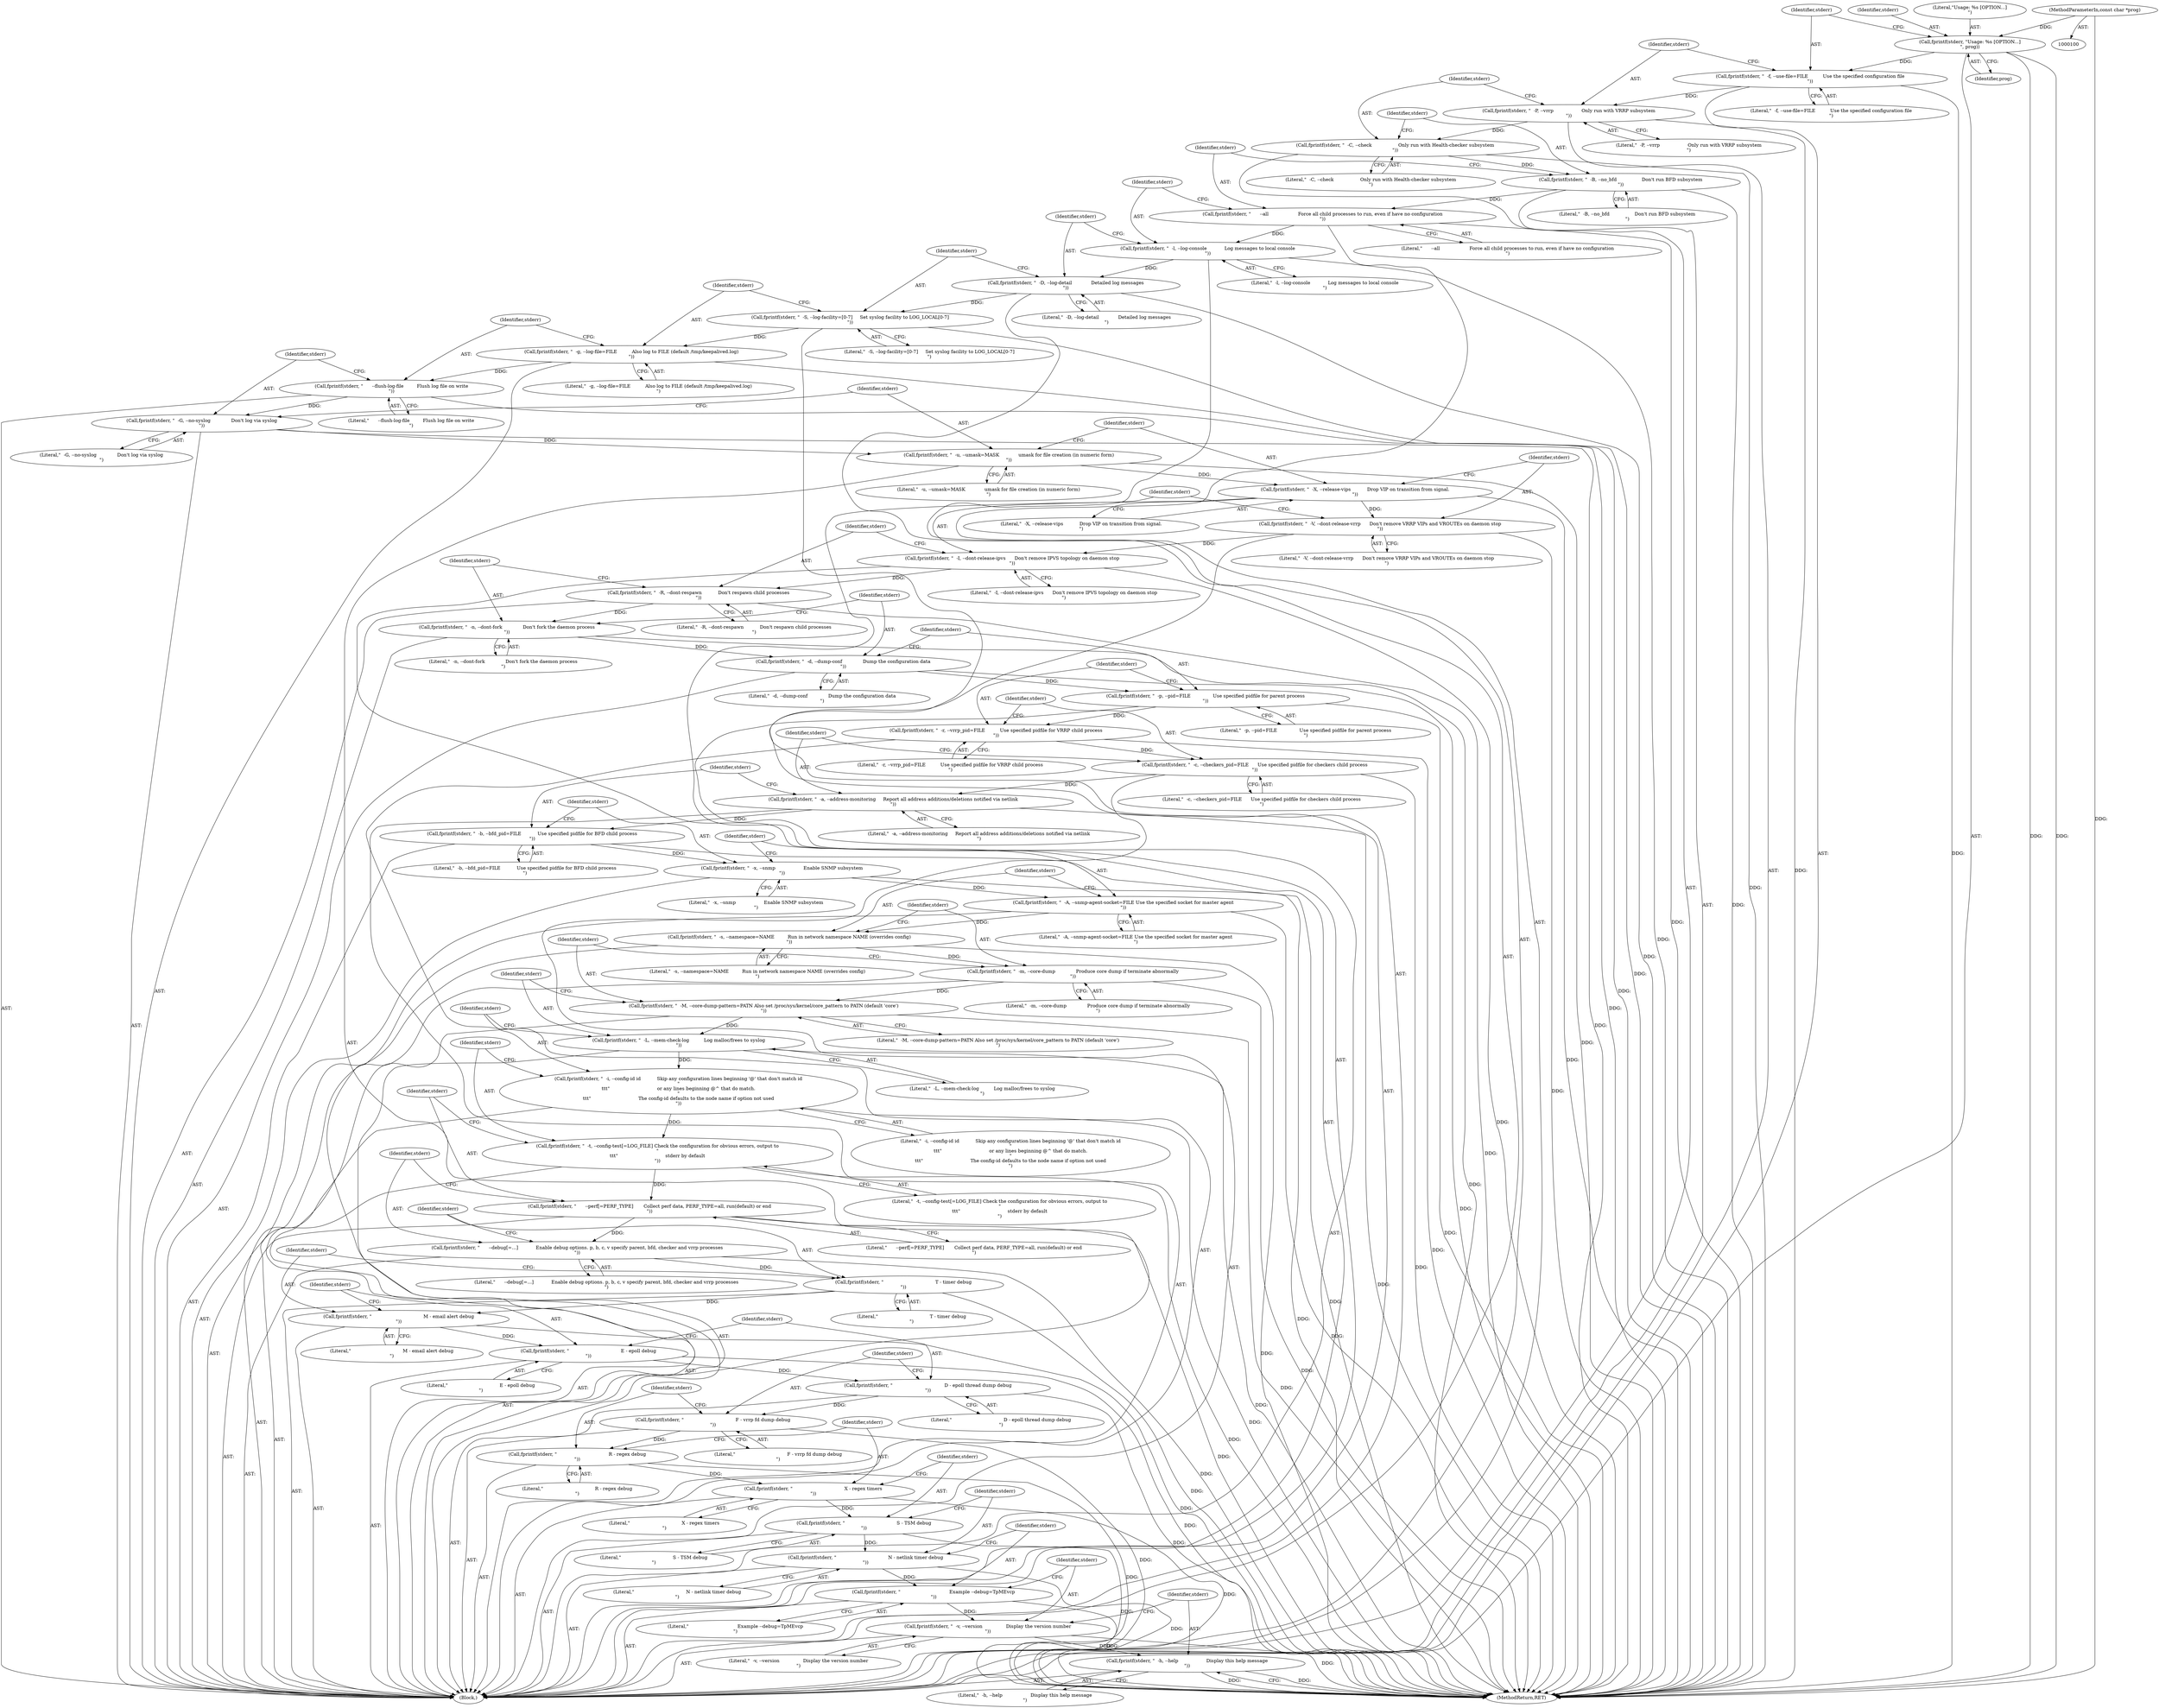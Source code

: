 digraph "0_keepalived_c6247a9ef2c7b33244ab1d3aa5d629ec49f0a067_3@API" {
"1000233" [label="(Call,fprintf(stderr, \"                                 Example --debug=TpMEvcp\n\"))"];
"1000230" [label="(Call,fprintf(stderr, \"                                   N - netlink timer debug\n\"))"];
"1000227" [label="(Call,fprintf(stderr, \"                                   S - TSM debug\n\"))"];
"1000224" [label="(Call,fprintf(stderr, \"                                   X - regex timers\n\"))"];
"1000221" [label="(Call,fprintf(stderr, \"                                   R - regex debug\n\"))"];
"1000218" [label="(Call,fprintf(stderr, \"                                   F - vrrp fd dump debug\n\"))"];
"1000215" [label="(Call,fprintf(stderr, \"                                   D - epoll thread dump debug\n\"))"];
"1000212" [label="(Call,fprintf(stderr, \"                                   E - epoll debug\n\"))"];
"1000209" [label="(Call,fprintf(stderr, \"                                   M - email alert debug\n\"))"];
"1000206" [label="(Call,fprintf(stderr, \"                                   T - timer debug\n\"))"];
"1000203" [label="(Call,fprintf(stderr, \"      --debug[=...]            Enable debug options. p, b, c, v specify parent, bfd, checker and vrrp processes\n\"))"];
"1000200" [label="(Call,fprintf(stderr, \"      --perf[=PERF_TYPE]       Collect perf data, PERF_TYPE=all, run(default) or end\n\"))"];
"1000197" [label="(Call,fprintf(stderr, \"  -t, --config-test[=LOG_FILE] Check the configuration for obvious errors, output to\n\"\n\t\t\t\"                                stderr by default\n\"))"];
"1000194" [label="(Call,fprintf(stderr, \"  -i, --config-id id           Skip any configuration lines beginning '@' that don't match id\n\"\n\t\t\t\"                                or any lines beginning @^ that do match.\n\"\n\t\t\t\"                                The config-id defaults to the node name if option not used\n\"))"];
"1000191" [label="(Call,fprintf(stderr, \"  -L, --mem-check-log          Log malloc/frees to syslog\n\"))"];
"1000188" [label="(Call,fprintf(stderr, \"  -M, --core-dump-pattern=PATN Also set /proc/sys/kernel/core_pattern to PATN (default 'core')\n\"))"];
"1000185" [label="(Call,fprintf(stderr, \"  -m, --core-dump              Produce core dump if terminate abnormally\n\"))"];
"1000182" [label="(Call,fprintf(stderr, \"  -s, --namespace=NAME         Run in network namespace NAME (overrides config)\n\"))"];
"1000179" [label="(Call,fprintf(stderr, \"  -A, --snmp-agent-socket=FILE Use the specified socket for master agent\n\"))"];
"1000176" [label="(Call,fprintf(stderr, \"  -x, --snmp                   Enable SNMP subsystem\n\"))"];
"1000173" [label="(Call,fprintf(stderr, \"  -b, --bfd_pid=FILE           Use specified pidfile for BFD child process\n\"))"];
"1000170" [label="(Call,fprintf(stderr, \"  -a, --address-monitoring     Report all address additions/deletions notified via netlink\n\"))"];
"1000167" [label="(Call,fprintf(stderr, \"  -c, --checkers_pid=FILE      Use specified pidfile for checkers child process\n\"))"];
"1000164" [label="(Call,fprintf(stderr, \"  -r, --vrrp_pid=FILE          Use specified pidfile for VRRP child process\n\"))"];
"1000161" [label="(Call,fprintf(stderr, \"  -p, --pid=FILE               Use specified pidfile for parent process\n\"))"];
"1000158" [label="(Call,fprintf(stderr, \"  -d, --dump-conf              Dump the configuration data\n\"))"];
"1000155" [label="(Call,fprintf(stderr, \"  -n, --dont-fork              Don't fork the daemon process\n\"))"];
"1000152" [label="(Call,fprintf(stderr, \"  -R, --dont-respawn           Don't respawn child processes\n\"))"];
"1000149" [label="(Call,fprintf(stderr, \"  -I, --dont-release-ipvs      Don't remove IPVS topology on daemon stop\n\"))"];
"1000146" [label="(Call,fprintf(stderr, \"  -V, --dont-release-vrrp      Don't remove VRRP VIPs and VROUTEs on daemon stop\n\"))"];
"1000143" [label="(Call,fprintf(stderr, \"  -X, --release-vips           Drop VIP on transition from signal.\n\"))"];
"1000140" [label="(Call,fprintf(stderr, \"  -u, --umask=MASK             umask for file creation (in numeric form)\n\"))"];
"1000137" [label="(Call,fprintf(stderr, \"  -G, --no-syslog              Don't log via syslog\n\"))"];
"1000134" [label="(Call,fprintf(stderr, \"      --flush-log-file         Flush log file on write\n\"))"];
"1000131" [label="(Call,fprintf(stderr, \"  -g, --log-file=FILE          Also log to FILE (default /tmp/keepalived.log)\n\"))"];
"1000128" [label="(Call,fprintf(stderr, \"  -S, --log-facility=[0-7]     Set syslog facility to LOG_LOCAL[0-7]\n\"))"];
"1000125" [label="(Call,fprintf(stderr, \"  -D, --log-detail             Detailed log messages\n\"))"];
"1000122" [label="(Call,fprintf(stderr, \"  -l, --log-console            Log messages to local console\n\"))"];
"1000119" [label="(Call,fprintf(stderr, \"      --all                    Force all child processes to run, even if have no configuration\n\"))"];
"1000116" [label="(Call,fprintf(stderr, \"  -B, --no_bfd                 Don't run BFD subsystem\n\"))"];
"1000113" [label="(Call,fprintf(stderr, \"  -C, --check                  Only run with Health-checker subsystem\n\"))"];
"1000110" [label="(Call,fprintf(stderr, \"  -P, --vrrp                   Only run with VRRP subsystem\n\"))"];
"1000107" [label="(Call,fprintf(stderr, \"  -f, --use-file=FILE          Use the specified configuration file\n\"))"];
"1000103" [label="(Call,fprintf(stderr, \"Usage: %s [OPTION...]\n\", prog))"];
"1000101" [label="(MethodParameterIn,const char *prog)"];
"1000236" [label="(Call,fprintf(stderr, \"  -v, --version                Display the version number\n\"))"];
"1000239" [label="(Call,fprintf(stderr, \"  -h, --help                   Display this help message\n\"))"];
"1000122" [label="(Call,fprintf(stderr, \"  -l, --log-console            Log messages to local console\n\"))"];
"1000124" [label="(Literal,\"  -l, --log-console            Log messages to local console\n\")"];
"1000109" [label="(Literal,\"  -f, --use-file=FILE          Use the specified configuration file\n\")"];
"1000131" [label="(Call,fprintf(stderr, \"  -g, --log-file=FILE          Also log to FILE (default /tmp/keepalived.log)\n\"))"];
"1000174" [label="(Identifier,stderr)"];
"1000155" [label="(Call,fprintf(stderr, \"  -n, --dont-fork              Don't fork the daemon process\n\"))"];
"1000209" [label="(Call,fprintf(stderr, \"                                   M - email alert debug\n\"))"];
"1000216" [label="(Identifier,stderr)"];
"1000235" [label="(Literal,\"                                 Example --debug=TpMEvcp\n\")"];
"1000234" [label="(Identifier,stderr)"];
"1000146" [label="(Call,fprintf(stderr, \"  -V, --dont-release-vrrp      Don't remove VRRP VIPs and VROUTEs on daemon stop\n\"))"];
"1000138" [label="(Identifier,stderr)"];
"1000173" [label="(Call,fprintf(stderr, \"  -b, --bfd_pid=FILE           Use specified pidfile for BFD child process\n\"))"];
"1000213" [label="(Identifier,stderr)"];
"1000133" [label="(Literal,\"  -g, --log-file=FILE          Also log to FILE (default /tmp/keepalived.log)\n\")"];
"1000237" [label="(Identifier,stderr)"];
"1000196" [label="(Literal,\"  -i, --config-id id           Skip any configuration lines beginning '@' that don't match id\n\"\n\t\t\t\"                                or any lines beginning @^ that do match.\n\"\n\t\t\t\"                                The config-id defaults to the node name if option not used\n\")"];
"1000211" [label="(Literal,\"                                   M - email alert debug\n\")"];
"1000199" [label="(Literal,\"  -t, --config-test[=LOG_FILE] Check the configuration for obvious errors, output to\n\"\n\t\t\t\"                                stderr by default\n\")"];
"1000226" [label="(Literal,\"                                   X - regex timers\n\")"];
"1000171" [label="(Identifier,stderr)"];
"1000115" [label="(Literal,\"  -C, --check                  Only run with Health-checker subsystem\n\")"];
"1000232" [label="(Literal,\"                                   N - netlink timer debug\n\")"];
"1000197" [label="(Call,fprintf(stderr, \"  -t, --config-test[=LOG_FILE] Check the configuration for obvious errors, output to\n\"\n\t\t\t\"                                stderr by default\n\"))"];
"1000118" [label="(Literal,\"  -B, --no_bfd                 Don't run BFD subsystem\n\")"];
"1000104" [label="(Identifier,stderr)"];
"1000227" [label="(Call,fprintf(stderr, \"                                   S - TSM debug\n\"))"];
"1000193" [label="(Literal,\"  -L, --mem-check-log          Log malloc/frees to syslog\n\")"];
"1000143" [label="(Call,fprintf(stderr, \"  -X, --release-vips           Drop VIP on transition from signal.\n\"))"];
"1000130" [label="(Literal,\"  -S, --log-facility=[0-7]     Set syslog facility to LOG_LOCAL[0-7]\n\")"];
"1000158" [label="(Call,fprintf(stderr, \"  -d, --dump-conf              Dump the configuration data\n\"))"];
"1000236" [label="(Call,fprintf(stderr, \"  -v, --version                Display the version number\n\"))"];
"1000220" [label="(Literal,\"                                   F - vrrp fd dump debug\n\")"];
"1000140" [label="(Call,fprintf(stderr, \"  -u, --umask=MASK             umask for file creation (in numeric form)\n\"))"];
"1000102" [label="(Block,)"];
"1000218" [label="(Call,fprintf(stderr, \"                                   F - vrrp fd dump debug\n\"))"];
"1000151" [label="(Literal,\"  -I, --dont-release-ipvs      Don't remove IPVS topology on daemon stop\n\")"];
"1000208" [label="(Literal,\"                                   T - timer debug\n\")"];
"1000125" [label="(Call,fprintf(stderr, \"  -D, --log-detail             Detailed log messages\n\"))"];
"1000239" [label="(Call,fprintf(stderr, \"  -h, --help                   Display this help message\n\"))"];
"1000206" [label="(Call,fprintf(stderr, \"                                   T - timer debug\n\"))"];
"1000190" [label="(Literal,\"  -M, --core-dump-pattern=PATN Also set /proc/sys/kernel/core_pattern to PATN (default 'core')\n\")"];
"1000179" [label="(Call,fprintf(stderr, \"  -A, --snmp-agent-socket=FILE Use the specified socket for master agent\n\"))"];
"1000160" [label="(Literal,\"  -d, --dump-conf              Dump the configuration data\n\")"];
"1000169" [label="(Literal,\"  -c, --checkers_pid=FILE      Use specified pidfile for checkers child process\n\")"];
"1000120" [label="(Identifier,stderr)"];
"1000191" [label="(Call,fprintf(stderr, \"  -L, --mem-check-log          Log malloc/frees to syslog\n\"))"];
"1000198" [label="(Identifier,stderr)"];
"1000167" [label="(Call,fprintf(stderr, \"  -c, --checkers_pid=FILE      Use specified pidfile for checkers child process\n\"))"];
"1000203" [label="(Call,fprintf(stderr, \"      --debug[=...]            Enable debug options. p, b, c, v specify parent, bfd, checker and vrrp processes\n\"))"];
"1000136" [label="(Literal,\"      --flush-log-file         Flush log file on write\n\")"];
"1000116" [label="(Call,fprintf(stderr, \"  -B, --no_bfd                 Don't run BFD subsystem\n\"))"];
"1000101" [label="(MethodParameterIn,const char *prog)"];
"1000181" [label="(Literal,\"  -A, --snmp-agent-socket=FILE Use the specified socket for master agent\n\")"];
"1000110" [label="(Call,fprintf(stderr, \"  -P, --vrrp                   Only run with VRRP subsystem\n\"))"];
"1000105" [label="(Literal,\"Usage: %s [OPTION...]\n\")"];
"1000177" [label="(Identifier,stderr)"];
"1000180" [label="(Identifier,stderr)"];
"1000142" [label="(Literal,\"  -u, --umask=MASK             umask for file creation (in numeric form)\n\")"];
"1000153" [label="(Identifier,stderr)"];
"1000225" [label="(Identifier,stderr)"];
"1000189" [label="(Identifier,stderr)"];
"1000212" [label="(Call,fprintf(stderr, \"                                   E - epoll debug\n\"))"];
"1000127" [label="(Literal,\"  -D, --log-detail             Detailed log messages\n\")"];
"1000184" [label="(Literal,\"  -s, --namespace=NAME         Run in network namespace NAME (overrides config)\n\")"];
"1000113" [label="(Call,fprintf(stderr, \"  -C, --check                  Only run with Health-checker subsystem\n\"))"];
"1000230" [label="(Call,fprintf(stderr, \"                                   N - netlink timer debug\n\"))"];
"1000187" [label="(Literal,\"  -m, --core-dump              Produce core dump if terminate abnormally\n\")"];
"1000163" [label="(Literal,\"  -p, --pid=FILE               Use specified pidfile for parent process\n\")"];
"1000215" [label="(Call,fprintf(stderr, \"                                   D - epoll thread dump debug\n\"))"];
"1000152" [label="(Call,fprintf(stderr, \"  -R, --dont-respawn           Don't respawn child processes\n\"))"];
"1000147" [label="(Identifier,stderr)"];
"1000141" [label="(Identifier,stderr)"];
"1000114" [label="(Identifier,stderr)"];
"1000148" [label="(Literal,\"  -V, --dont-release-vrrp      Don't remove VRRP VIPs and VROUTEs on daemon stop\n\")"];
"1000242" [label="(MethodReturn,RET)"];
"1000229" [label="(Literal,\"                                   S - TSM debug\n\")"];
"1000103" [label="(Call,fprintf(stderr, \"Usage: %s [OPTION...]\n\", prog))"];
"1000223" [label="(Literal,\"                                   R - regex debug\n\")"];
"1000224" [label="(Call,fprintf(stderr, \"                                   X - regex timers\n\"))"];
"1000132" [label="(Identifier,stderr)"];
"1000170" [label="(Call,fprintf(stderr, \"  -a, --address-monitoring     Report all address additions/deletions notified via netlink\n\"))"];
"1000128" [label="(Call,fprintf(stderr, \"  -S, --log-facility=[0-7]     Set syslog facility to LOG_LOCAL[0-7]\n\"))"];
"1000205" [label="(Literal,\"      --debug[=...]            Enable debug options. p, b, c, v specify parent, bfd, checker and vrrp processes\n\")"];
"1000150" [label="(Identifier,stderr)"];
"1000117" [label="(Identifier,stderr)"];
"1000112" [label="(Literal,\"  -P, --vrrp                   Only run with VRRP subsystem\n\")"];
"1000214" [label="(Literal,\"                                   E - epoll debug\n\")"];
"1000182" [label="(Call,fprintf(stderr, \"  -s, --namespace=NAME         Run in network namespace NAME (overrides config)\n\"))"];
"1000161" [label="(Call,fprintf(stderr, \"  -p, --pid=FILE               Use specified pidfile for parent process\n\"))"];
"1000195" [label="(Identifier,stderr)"];
"1000111" [label="(Identifier,stderr)"];
"1000219" [label="(Identifier,stderr)"];
"1000188" [label="(Call,fprintf(stderr, \"  -M, --core-dump-pattern=PATN Also set /proc/sys/kernel/core_pattern to PATN (default 'core')\n\"))"];
"1000240" [label="(Identifier,stderr)"];
"1000165" [label="(Identifier,stderr)"];
"1000233" [label="(Call,fprintf(stderr, \"                                 Example --debug=TpMEvcp\n\"))"];
"1000156" [label="(Identifier,stderr)"];
"1000166" [label="(Literal,\"  -r, --vrrp_pid=FILE          Use specified pidfile for VRRP child process\n\")"];
"1000172" [label="(Literal,\"  -a, --address-monitoring     Report all address additions/deletions notified via netlink\n\")"];
"1000221" [label="(Call,fprintf(stderr, \"                                   R - regex debug\n\"))"];
"1000134" [label="(Call,fprintf(stderr, \"      --flush-log-file         Flush log file on write\n\"))"];
"1000217" [label="(Literal,\"                                   D - epoll thread dump debug\n\")"];
"1000202" [label="(Literal,\"      --perf[=PERF_TYPE]       Collect perf data, PERF_TYPE=all, run(default) or end\n\")"];
"1000162" [label="(Identifier,stderr)"];
"1000185" [label="(Call,fprintf(stderr, \"  -m, --core-dump              Produce core dump if terminate abnormally\n\"))"];
"1000207" [label="(Identifier,stderr)"];
"1000194" [label="(Call,fprintf(stderr, \"  -i, --config-id id           Skip any configuration lines beginning '@' that don't match id\n\"\n\t\t\t\"                                or any lines beginning @^ that do match.\n\"\n\t\t\t\"                                The config-id defaults to the node name if option not used\n\"))"];
"1000123" [label="(Identifier,stderr)"];
"1000178" [label="(Literal,\"  -x, --snmp                   Enable SNMP subsystem\n\")"];
"1000119" [label="(Call,fprintf(stderr, \"      --all                    Force all child processes to run, even if have no configuration\n\"))"];
"1000231" [label="(Identifier,stderr)"];
"1000175" [label="(Literal,\"  -b, --bfd_pid=FILE           Use specified pidfile for BFD child process\n\")"];
"1000228" [label="(Identifier,stderr)"];
"1000204" [label="(Identifier,stderr)"];
"1000139" [label="(Literal,\"  -G, --no-syslog              Don't log via syslog\n\")"];
"1000186" [label="(Identifier,stderr)"];
"1000144" [label="(Identifier,stderr)"];
"1000192" [label="(Identifier,stderr)"];
"1000201" [label="(Identifier,stderr)"];
"1000129" [label="(Identifier,stderr)"];
"1000176" [label="(Call,fprintf(stderr, \"  -x, --snmp                   Enable SNMP subsystem\n\"))"];
"1000137" [label="(Call,fprintf(stderr, \"  -G, --no-syslog              Don't log via syslog\n\"))"];
"1000210" [label="(Identifier,stderr)"];
"1000238" [label="(Literal,\"  -v, --version                Display the version number\n\")"];
"1000222" [label="(Identifier,stderr)"];
"1000157" [label="(Literal,\"  -n, --dont-fork              Don't fork the daemon process\n\")"];
"1000241" [label="(Literal,\"  -h, --help                   Display this help message\n\")"];
"1000106" [label="(Identifier,prog)"];
"1000121" [label="(Literal,\"      --all                    Force all child processes to run, even if have no configuration\n\")"];
"1000159" [label="(Identifier,stderr)"];
"1000154" [label="(Literal,\"  -R, --dont-respawn           Don't respawn child processes\n\")"];
"1000126" [label="(Identifier,stderr)"];
"1000149" [label="(Call,fprintf(stderr, \"  -I, --dont-release-ipvs      Don't remove IPVS topology on daemon stop\n\"))"];
"1000168" [label="(Identifier,stderr)"];
"1000135" [label="(Identifier,stderr)"];
"1000107" [label="(Call,fprintf(stderr, \"  -f, --use-file=FILE          Use the specified configuration file\n\"))"];
"1000164" [label="(Call,fprintf(stderr, \"  -r, --vrrp_pid=FILE          Use specified pidfile for VRRP child process\n\"))"];
"1000200" [label="(Call,fprintf(stderr, \"      --perf[=PERF_TYPE]       Collect perf data, PERF_TYPE=all, run(default) or end\n\"))"];
"1000183" [label="(Identifier,stderr)"];
"1000145" [label="(Literal,\"  -X, --release-vips           Drop VIP on transition from signal.\n\")"];
"1000108" [label="(Identifier,stderr)"];
"1000233" -> "1000102"  [label="AST: "];
"1000233" -> "1000235"  [label="CFG: "];
"1000234" -> "1000233"  [label="AST: "];
"1000235" -> "1000233"  [label="AST: "];
"1000237" -> "1000233"  [label="CFG: "];
"1000233" -> "1000242"  [label="DDG: "];
"1000230" -> "1000233"  [label="DDG: "];
"1000233" -> "1000236"  [label="DDG: "];
"1000230" -> "1000102"  [label="AST: "];
"1000230" -> "1000232"  [label="CFG: "];
"1000231" -> "1000230"  [label="AST: "];
"1000232" -> "1000230"  [label="AST: "];
"1000234" -> "1000230"  [label="CFG: "];
"1000230" -> "1000242"  [label="DDG: "];
"1000227" -> "1000230"  [label="DDG: "];
"1000227" -> "1000102"  [label="AST: "];
"1000227" -> "1000229"  [label="CFG: "];
"1000228" -> "1000227"  [label="AST: "];
"1000229" -> "1000227"  [label="AST: "];
"1000231" -> "1000227"  [label="CFG: "];
"1000227" -> "1000242"  [label="DDG: "];
"1000224" -> "1000227"  [label="DDG: "];
"1000224" -> "1000102"  [label="AST: "];
"1000224" -> "1000226"  [label="CFG: "];
"1000225" -> "1000224"  [label="AST: "];
"1000226" -> "1000224"  [label="AST: "];
"1000228" -> "1000224"  [label="CFG: "];
"1000224" -> "1000242"  [label="DDG: "];
"1000221" -> "1000224"  [label="DDG: "];
"1000221" -> "1000102"  [label="AST: "];
"1000221" -> "1000223"  [label="CFG: "];
"1000222" -> "1000221"  [label="AST: "];
"1000223" -> "1000221"  [label="AST: "];
"1000225" -> "1000221"  [label="CFG: "];
"1000221" -> "1000242"  [label="DDG: "];
"1000218" -> "1000221"  [label="DDG: "];
"1000218" -> "1000102"  [label="AST: "];
"1000218" -> "1000220"  [label="CFG: "];
"1000219" -> "1000218"  [label="AST: "];
"1000220" -> "1000218"  [label="AST: "];
"1000222" -> "1000218"  [label="CFG: "];
"1000218" -> "1000242"  [label="DDG: "];
"1000215" -> "1000218"  [label="DDG: "];
"1000215" -> "1000102"  [label="AST: "];
"1000215" -> "1000217"  [label="CFG: "];
"1000216" -> "1000215"  [label="AST: "];
"1000217" -> "1000215"  [label="AST: "];
"1000219" -> "1000215"  [label="CFG: "];
"1000215" -> "1000242"  [label="DDG: "];
"1000212" -> "1000215"  [label="DDG: "];
"1000212" -> "1000102"  [label="AST: "];
"1000212" -> "1000214"  [label="CFG: "];
"1000213" -> "1000212"  [label="AST: "];
"1000214" -> "1000212"  [label="AST: "];
"1000216" -> "1000212"  [label="CFG: "];
"1000212" -> "1000242"  [label="DDG: "];
"1000209" -> "1000212"  [label="DDG: "];
"1000209" -> "1000102"  [label="AST: "];
"1000209" -> "1000211"  [label="CFG: "];
"1000210" -> "1000209"  [label="AST: "];
"1000211" -> "1000209"  [label="AST: "];
"1000213" -> "1000209"  [label="CFG: "];
"1000209" -> "1000242"  [label="DDG: "];
"1000206" -> "1000209"  [label="DDG: "];
"1000206" -> "1000102"  [label="AST: "];
"1000206" -> "1000208"  [label="CFG: "];
"1000207" -> "1000206"  [label="AST: "];
"1000208" -> "1000206"  [label="AST: "];
"1000210" -> "1000206"  [label="CFG: "];
"1000206" -> "1000242"  [label="DDG: "];
"1000203" -> "1000206"  [label="DDG: "];
"1000203" -> "1000102"  [label="AST: "];
"1000203" -> "1000205"  [label="CFG: "];
"1000204" -> "1000203"  [label="AST: "];
"1000205" -> "1000203"  [label="AST: "];
"1000207" -> "1000203"  [label="CFG: "];
"1000203" -> "1000242"  [label="DDG: "];
"1000200" -> "1000203"  [label="DDG: "];
"1000200" -> "1000102"  [label="AST: "];
"1000200" -> "1000202"  [label="CFG: "];
"1000201" -> "1000200"  [label="AST: "];
"1000202" -> "1000200"  [label="AST: "];
"1000204" -> "1000200"  [label="CFG: "];
"1000200" -> "1000242"  [label="DDG: "];
"1000197" -> "1000200"  [label="DDG: "];
"1000197" -> "1000102"  [label="AST: "];
"1000197" -> "1000199"  [label="CFG: "];
"1000198" -> "1000197"  [label="AST: "];
"1000199" -> "1000197"  [label="AST: "];
"1000201" -> "1000197"  [label="CFG: "];
"1000197" -> "1000242"  [label="DDG: "];
"1000194" -> "1000197"  [label="DDG: "];
"1000194" -> "1000102"  [label="AST: "];
"1000194" -> "1000196"  [label="CFG: "];
"1000195" -> "1000194"  [label="AST: "];
"1000196" -> "1000194"  [label="AST: "];
"1000198" -> "1000194"  [label="CFG: "];
"1000194" -> "1000242"  [label="DDG: "];
"1000191" -> "1000194"  [label="DDG: "];
"1000191" -> "1000102"  [label="AST: "];
"1000191" -> "1000193"  [label="CFG: "];
"1000192" -> "1000191"  [label="AST: "];
"1000193" -> "1000191"  [label="AST: "];
"1000195" -> "1000191"  [label="CFG: "];
"1000191" -> "1000242"  [label="DDG: "];
"1000188" -> "1000191"  [label="DDG: "];
"1000188" -> "1000102"  [label="AST: "];
"1000188" -> "1000190"  [label="CFG: "];
"1000189" -> "1000188"  [label="AST: "];
"1000190" -> "1000188"  [label="AST: "];
"1000192" -> "1000188"  [label="CFG: "];
"1000188" -> "1000242"  [label="DDG: "];
"1000185" -> "1000188"  [label="DDG: "];
"1000185" -> "1000102"  [label="AST: "];
"1000185" -> "1000187"  [label="CFG: "];
"1000186" -> "1000185"  [label="AST: "];
"1000187" -> "1000185"  [label="AST: "];
"1000189" -> "1000185"  [label="CFG: "];
"1000185" -> "1000242"  [label="DDG: "];
"1000182" -> "1000185"  [label="DDG: "];
"1000182" -> "1000102"  [label="AST: "];
"1000182" -> "1000184"  [label="CFG: "];
"1000183" -> "1000182"  [label="AST: "];
"1000184" -> "1000182"  [label="AST: "];
"1000186" -> "1000182"  [label="CFG: "];
"1000182" -> "1000242"  [label="DDG: "];
"1000179" -> "1000182"  [label="DDG: "];
"1000179" -> "1000102"  [label="AST: "];
"1000179" -> "1000181"  [label="CFG: "];
"1000180" -> "1000179"  [label="AST: "];
"1000181" -> "1000179"  [label="AST: "];
"1000183" -> "1000179"  [label="CFG: "];
"1000179" -> "1000242"  [label="DDG: "];
"1000176" -> "1000179"  [label="DDG: "];
"1000176" -> "1000102"  [label="AST: "];
"1000176" -> "1000178"  [label="CFG: "];
"1000177" -> "1000176"  [label="AST: "];
"1000178" -> "1000176"  [label="AST: "];
"1000180" -> "1000176"  [label="CFG: "];
"1000176" -> "1000242"  [label="DDG: "];
"1000173" -> "1000176"  [label="DDG: "];
"1000173" -> "1000102"  [label="AST: "];
"1000173" -> "1000175"  [label="CFG: "];
"1000174" -> "1000173"  [label="AST: "];
"1000175" -> "1000173"  [label="AST: "];
"1000177" -> "1000173"  [label="CFG: "];
"1000173" -> "1000242"  [label="DDG: "];
"1000170" -> "1000173"  [label="DDG: "];
"1000170" -> "1000102"  [label="AST: "];
"1000170" -> "1000172"  [label="CFG: "];
"1000171" -> "1000170"  [label="AST: "];
"1000172" -> "1000170"  [label="AST: "];
"1000174" -> "1000170"  [label="CFG: "];
"1000170" -> "1000242"  [label="DDG: "];
"1000167" -> "1000170"  [label="DDG: "];
"1000167" -> "1000102"  [label="AST: "];
"1000167" -> "1000169"  [label="CFG: "];
"1000168" -> "1000167"  [label="AST: "];
"1000169" -> "1000167"  [label="AST: "];
"1000171" -> "1000167"  [label="CFG: "];
"1000167" -> "1000242"  [label="DDG: "];
"1000164" -> "1000167"  [label="DDG: "];
"1000164" -> "1000102"  [label="AST: "];
"1000164" -> "1000166"  [label="CFG: "];
"1000165" -> "1000164"  [label="AST: "];
"1000166" -> "1000164"  [label="AST: "];
"1000168" -> "1000164"  [label="CFG: "];
"1000164" -> "1000242"  [label="DDG: "];
"1000161" -> "1000164"  [label="DDG: "];
"1000161" -> "1000102"  [label="AST: "];
"1000161" -> "1000163"  [label="CFG: "];
"1000162" -> "1000161"  [label="AST: "];
"1000163" -> "1000161"  [label="AST: "];
"1000165" -> "1000161"  [label="CFG: "];
"1000161" -> "1000242"  [label="DDG: "];
"1000158" -> "1000161"  [label="DDG: "];
"1000158" -> "1000102"  [label="AST: "];
"1000158" -> "1000160"  [label="CFG: "];
"1000159" -> "1000158"  [label="AST: "];
"1000160" -> "1000158"  [label="AST: "];
"1000162" -> "1000158"  [label="CFG: "];
"1000158" -> "1000242"  [label="DDG: "];
"1000155" -> "1000158"  [label="DDG: "];
"1000155" -> "1000102"  [label="AST: "];
"1000155" -> "1000157"  [label="CFG: "];
"1000156" -> "1000155"  [label="AST: "];
"1000157" -> "1000155"  [label="AST: "];
"1000159" -> "1000155"  [label="CFG: "];
"1000155" -> "1000242"  [label="DDG: "];
"1000152" -> "1000155"  [label="DDG: "];
"1000152" -> "1000102"  [label="AST: "];
"1000152" -> "1000154"  [label="CFG: "];
"1000153" -> "1000152"  [label="AST: "];
"1000154" -> "1000152"  [label="AST: "];
"1000156" -> "1000152"  [label="CFG: "];
"1000152" -> "1000242"  [label="DDG: "];
"1000149" -> "1000152"  [label="DDG: "];
"1000149" -> "1000102"  [label="AST: "];
"1000149" -> "1000151"  [label="CFG: "];
"1000150" -> "1000149"  [label="AST: "];
"1000151" -> "1000149"  [label="AST: "];
"1000153" -> "1000149"  [label="CFG: "];
"1000149" -> "1000242"  [label="DDG: "];
"1000146" -> "1000149"  [label="DDG: "];
"1000146" -> "1000102"  [label="AST: "];
"1000146" -> "1000148"  [label="CFG: "];
"1000147" -> "1000146"  [label="AST: "];
"1000148" -> "1000146"  [label="AST: "];
"1000150" -> "1000146"  [label="CFG: "];
"1000146" -> "1000242"  [label="DDG: "];
"1000143" -> "1000146"  [label="DDG: "];
"1000143" -> "1000102"  [label="AST: "];
"1000143" -> "1000145"  [label="CFG: "];
"1000144" -> "1000143"  [label="AST: "];
"1000145" -> "1000143"  [label="AST: "];
"1000147" -> "1000143"  [label="CFG: "];
"1000143" -> "1000242"  [label="DDG: "];
"1000140" -> "1000143"  [label="DDG: "];
"1000140" -> "1000102"  [label="AST: "];
"1000140" -> "1000142"  [label="CFG: "];
"1000141" -> "1000140"  [label="AST: "];
"1000142" -> "1000140"  [label="AST: "];
"1000144" -> "1000140"  [label="CFG: "];
"1000140" -> "1000242"  [label="DDG: "];
"1000137" -> "1000140"  [label="DDG: "];
"1000137" -> "1000102"  [label="AST: "];
"1000137" -> "1000139"  [label="CFG: "];
"1000138" -> "1000137"  [label="AST: "];
"1000139" -> "1000137"  [label="AST: "];
"1000141" -> "1000137"  [label="CFG: "];
"1000137" -> "1000242"  [label="DDG: "];
"1000134" -> "1000137"  [label="DDG: "];
"1000134" -> "1000102"  [label="AST: "];
"1000134" -> "1000136"  [label="CFG: "];
"1000135" -> "1000134"  [label="AST: "];
"1000136" -> "1000134"  [label="AST: "];
"1000138" -> "1000134"  [label="CFG: "];
"1000134" -> "1000242"  [label="DDG: "];
"1000131" -> "1000134"  [label="DDG: "];
"1000131" -> "1000102"  [label="AST: "];
"1000131" -> "1000133"  [label="CFG: "];
"1000132" -> "1000131"  [label="AST: "];
"1000133" -> "1000131"  [label="AST: "];
"1000135" -> "1000131"  [label="CFG: "];
"1000131" -> "1000242"  [label="DDG: "];
"1000128" -> "1000131"  [label="DDG: "];
"1000128" -> "1000102"  [label="AST: "];
"1000128" -> "1000130"  [label="CFG: "];
"1000129" -> "1000128"  [label="AST: "];
"1000130" -> "1000128"  [label="AST: "];
"1000132" -> "1000128"  [label="CFG: "];
"1000128" -> "1000242"  [label="DDG: "];
"1000125" -> "1000128"  [label="DDG: "];
"1000125" -> "1000102"  [label="AST: "];
"1000125" -> "1000127"  [label="CFG: "];
"1000126" -> "1000125"  [label="AST: "];
"1000127" -> "1000125"  [label="AST: "];
"1000129" -> "1000125"  [label="CFG: "];
"1000125" -> "1000242"  [label="DDG: "];
"1000122" -> "1000125"  [label="DDG: "];
"1000122" -> "1000102"  [label="AST: "];
"1000122" -> "1000124"  [label="CFG: "];
"1000123" -> "1000122"  [label="AST: "];
"1000124" -> "1000122"  [label="AST: "];
"1000126" -> "1000122"  [label="CFG: "];
"1000122" -> "1000242"  [label="DDG: "];
"1000119" -> "1000122"  [label="DDG: "];
"1000119" -> "1000102"  [label="AST: "];
"1000119" -> "1000121"  [label="CFG: "];
"1000120" -> "1000119"  [label="AST: "];
"1000121" -> "1000119"  [label="AST: "];
"1000123" -> "1000119"  [label="CFG: "];
"1000119" -> "1000242"  [label="DDG: "];
"1000116" -> "1000119"  [label="DDG: "];
"1000116" -> "1000102"  [label="AST: "];
"1000116" -> "1000118"  [label="CFG: "];
"1000117" -> "1000116"  [label="AST: "];
"1000118" -> "1000116"  [label="AST: "];
"1000120" -> "1000116"  [label="CFG: "];
"1000116" -> "1000242"  [label="DDG: "];
"1000113" -> "1000116"  [label="DDG: "];
"1000113" -> "1000102"  [label="AST: "];
"1000113" -> "1000115"  [label="CFG: "];
"1000114" -> "1000113"  [label="AST: "];
"1000115" -> "1000113"  [label="AST: "];
"1000117" -> "1000113"  [label="CFG: "];
"1000113" -> "1000242"  [label="DDG: "];
"1000110" -> "1000113"  [label="DDG: "];
"1000110" -> "1000102"  [label="AST: "];
"1000110" -> "1000112"  [label="CFG: "];
"1000111" -> "1000110"  [label="AST: "];
"1000112" -> "1000110"  [label="AST: "];
"1000114" -> "1000110"  [label="CFG: "];
"1000110" -> "1000242"  [label="DDG: "];
"1000107" -> "1000110"  [label="DDG: "];
"1000107" -> "1000102"  [label="AST: "];
"1000107" -> "1000109"  [label="CFG: "];
"1000108" -> "1000107"  [label="AST: "];
"1000109" -> "1000107"  [label="AST: "];
"1000111" -> "1000107"  [label="CFG: "];
"1000107" -> "1000242"  [label="DDG: "];
"1000103" -> "1000107"  [label="DDG: "];
"1000103" -> "1000102"  [label="AST: "];
"1000103" -> "1000106"  [label="CFG: "];
"1000104" -> "1000103"  [label="AST: "];
"1000105" -> "1000103"  [label="AST: "];
"1000106" -> "1000103"  [label="AST: "];
"1000108" -> "1000103"  [label="CFG: "];
"1000103" -> "1000242"  [label="DDG: "];
"1000103" -> "1000242"  [label="DDG: "];
"1000101" -> "1000103"  [label="DDG: "];
"1000101" -> "1000100"  [label="AST: "];
"1000101" -> "1000242"  [label="DDG: "];
"1000236" -> "1000102"  [label="AST: "];
"1000236" -> "1000238"  [label="CFG: "];
"1000237" -> "1000236"  [label="AST: "];
"1000238" -> "1000236"  [label="AST: "];
"1000240" -> "1000236"  [label="CFG: "];
"1000236" -> "1000242"  [label="DDG: "];
"1000236" -> "1000239"  [label="DDG: "];
"1000239" -> "1000102"  [label="AST: "];
"1000239" -> "1000241"  [label="CFG: "];
"1000240" -> "1000239"  [label="AST: "];
"1000241" -> "1000239"  [label="AST: "];
"1000242" -> "1000239"  [label="CFG: "];
"1000239" -> "1000242"  [label="DDG: "];
"1000239" -> "1000242"  [label="DDG: "];
}
